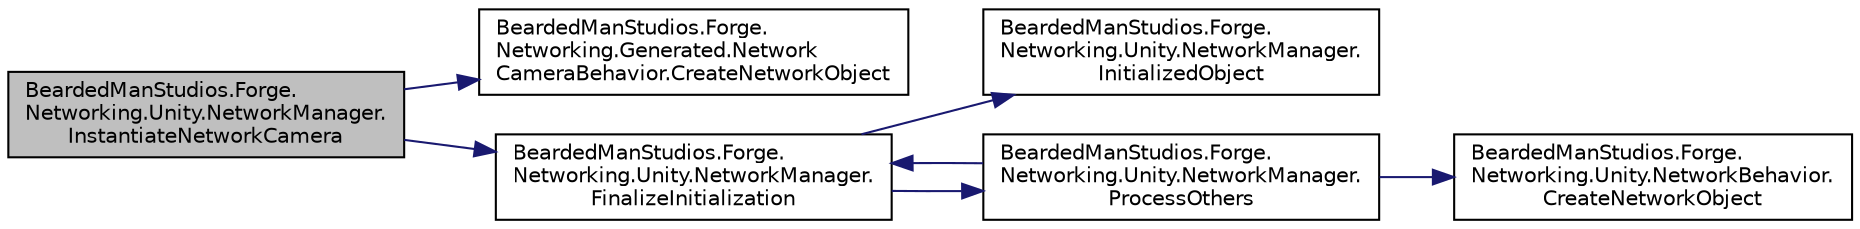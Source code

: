 digraph "BeardedManStudios.Forge.Networking.Unity.NetworkManager.InstantiateNetworkCamera"
{
 // LATEX_PDF_SIZE
  edge [fontname="Helvetica",fontsize="10",labelfontname="Helvetica",labelfontsize="10"];
  node [fontname="Helvetica",fontsize="10",shape=record];
  rankdir="LR";
  Node149 [label="BeardedManStudios.Forge.\lNetworking.Unity.NetworkManager.\lInstantiateNetworkCamera",height=0.2,width=0.4,color="black", fillcolor="grey75", style="filled", fontcolor="black",tooltip="Instantiate an instance of NetworkCamera"];
  Node149 -> Node150 [color="midnightblue",fontsize="10",style="solid",fontname="Helvetica"];
  Node150 [label="BeardedManStudios.Forge.\lNetworking.Generated.Network\lCameraBehavior.CreateNetworkObject",height=0.2,width=0.4,color="black", fillcolor="white", style="filled",URL="$class_bearded_man_studios_1_1_forge_1_1_networking_1_1_generated_1_1_network_camera_behavior.html#a0c1cccb9222827acc4af6f8be09ae8b3",tooltip=" "];
  Node149 -> Node151 [color="midnightblue",fontsize="10",style="solid",fontname="Helvetica"];
  Node151 [label="BeardedManStudios.Forge.\lNetworking.Unity.NetworkManager.\lFinalizeInitialization",height=0.2,width=0.4,color="black", fillcolor="white", style="filled",URL="$class_bearded_man_studios_1_1_forge_1_1_networking_1_1_unity_1_1_network_manager.html#a96650852c8bd8da55ff8bf730db311be",tooltip=" "];
  Node151 -> Node152 [color="midnightblue",fontsize="10",style="solid",fontname="Helvetica"];
  Node152 [label="BeardedManStudios.Forge.\lNetworking.Unity.NetworkManager.\lInitializedObject",height=0.2,width=0.4,color="black", fillcolor="white", style="filled",URL="$class_bearded_man_studios_1_1_forge_1_1_networking_1_1_unity_1_1_network_manager.html#ae686c351a1670cc0c3d285edfeb844cb",tooltip=" "];
  Node151 -> Node153 [color="midnightblue",fontsize="10",style="solid",fontname="Helvetica"];
  Node153 [label="BeardedManStudios.Forge.\lNetworking.Unity.NetworkManager.\lProcessOthers",height=0.2,width=0.4,color="black", fillcolor="white", style="filled",URL="$class_bearded_man_studios_1_1_forge_1_1_networking_1_1_unity_1_1_network_manager.html#aea7250d4e3af6034f73a5f902f511c88",tooltip=" "];
  Node153 -> Node154 [color="midnightblue",fontsize="10",style="solid",fontname="Helvetica"];
  Node154 [label="BeardedManStudios.Forge.\lNetworking.Unity.NetworkBehavior.\lCreateNetworkObject",height=0.2,width=0.4,color="black", fillcolor="white", style="filled",URL="$class_bearded_man_studios_1_1_forge_1_1_networking_1_1_unity_1_1_network_behavior.html#a091715ed99cf83053ae02e18d6cd2092",tooltip=" "];
  Node153 -> Node151 [color="midnightblue",fontsize="10",style="solid",fontname="Helvetica"];
}
